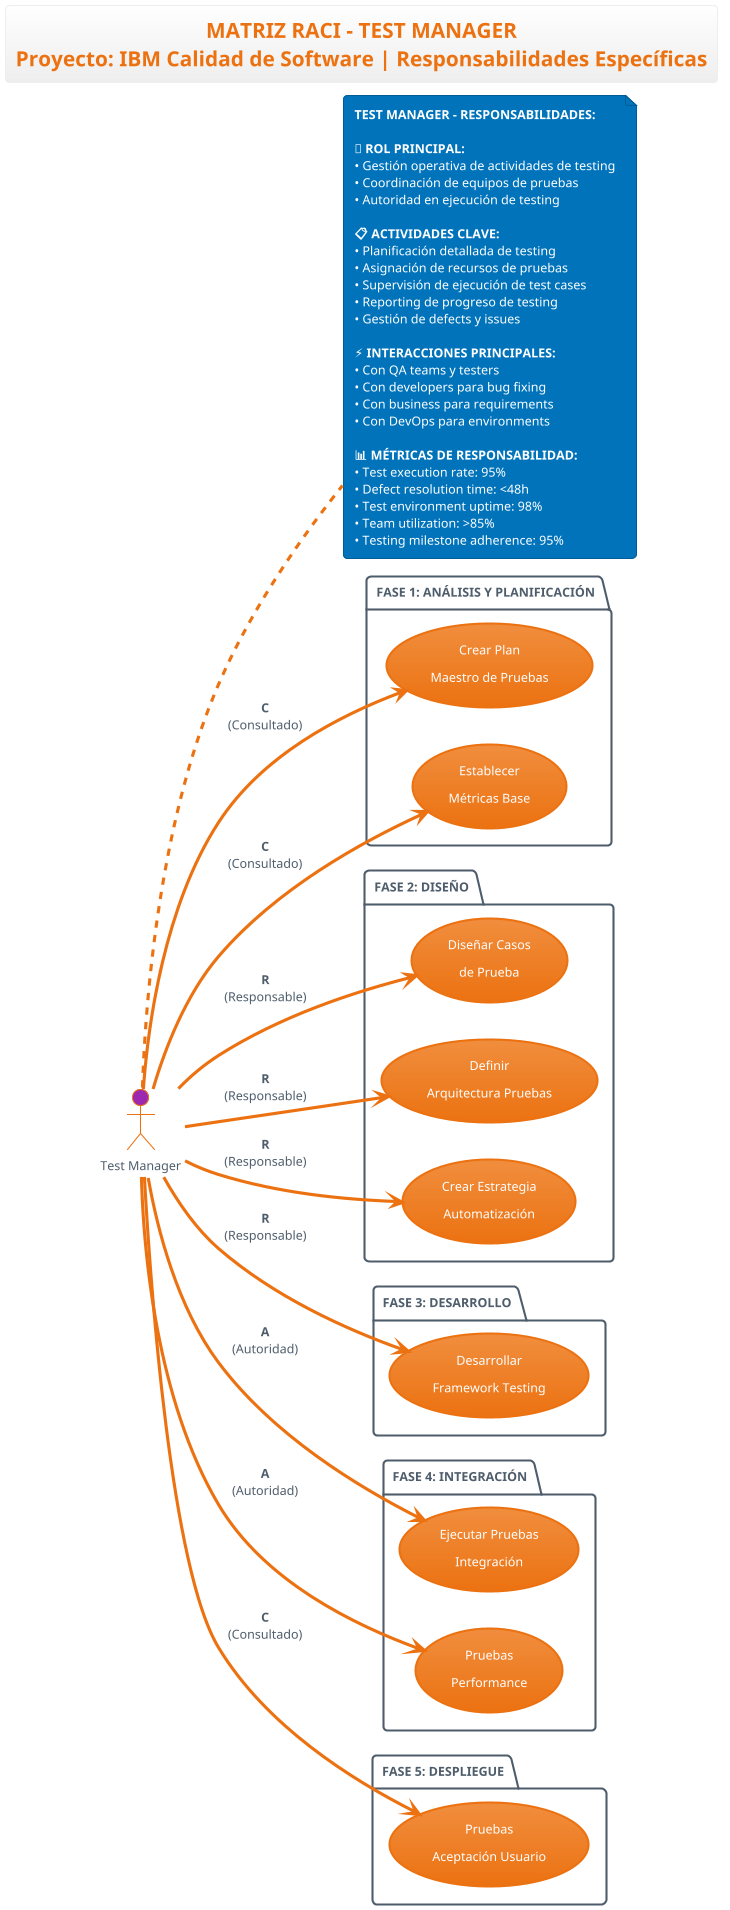 @startuml roles-test-manager
!theme aws-orange
left to right direction

title **MATRIZ RACI - TEST MANAGER**\nProyecto: IBM Calidad de Software | Responsabilidades Específicas

' Actor principal
actor "Test Manager" as TM #9C27B0

' Casos de uso por fases donde Test Manager participa
package "**FASE 1: ANÁLISIS Y PLANIFICACIÓN**" {
  usecase "Crear Plan\nMaestro de Pruebas" as UC2
  usecase "Establecer\nMétricas Base" as UC3
}

package "**FASE 2: DISEÑO**" {
  usecase "Diseñar Casos\nde Prueba" as UC4
  usecase "Definir\nArquitectura Pruebas" as UC5
  usecase "Crear Estrategia\nAutomatización" as UC6
}

package "**FASE 3: DESARROLLO**" {
  usecase "Desarrollar\nFramework Testing" as UC7
}

package "**FASE 4: INTEGRACIÓN**" {
  usecase "Ejecutar Pruebas\nIntegración" as UC10
  usecase "Pruebas\nPerformance" as UC11
}

package "**FASE 5: DESPLIEGUE**" {
  usecase "Pruebas\nAceptación Usuario" as UC14
}

' Relaciones específicas del Test Manager
TM --> UC2 : **C**\n(Consultado)
TM --> UC3 : **C**\n(Consultado)
TM --> UC4 : **R**\n(Responsable)
TM --> UC5 : **R**\n(Responsable)
TM --> UC6 : **R**\n(Responsable)
TM --> UC7 : **R**\n(Responsable)
TM --> UC10 : **A**\n(Autoridad)
TM --> UC11 : **A**\n(Autoridad)
TM --> UC14 : **C**\n(Consultado)

' Descripción del rol
note right of TM
**TEST MANAGER - RESPONSABILIDADES:**

**🎯 ROL PRINCIPAL:**
• Gestión operativa de actividades de testing
• Coordinación de equipos de pruebas
• Autoridad en ejecución de testing

**📋 ACTIVIDADES CLAVE:**
• Planificación detallada de testing
• Asignación de recursos de pruebas
• Supervisión de ejecución de test cases
• Reporting de progreso de testing
• Gestión de defects y issues

**⚡ INTERACCIONES PRINCIPALES:**
• Con QA teams y testers
• Con developers para bug fixing
• Con business para requirements
• Con DevOps para environments

**📊 MÉTRICAS DE RESPONSABILIDAD:**
• Test execution rate: 95%
• Defect resolution time: <48h
• Test environment uptime: 98%
• Team utilization: >85%
• Testing milestone adherence: 95%
end note

@enduml
